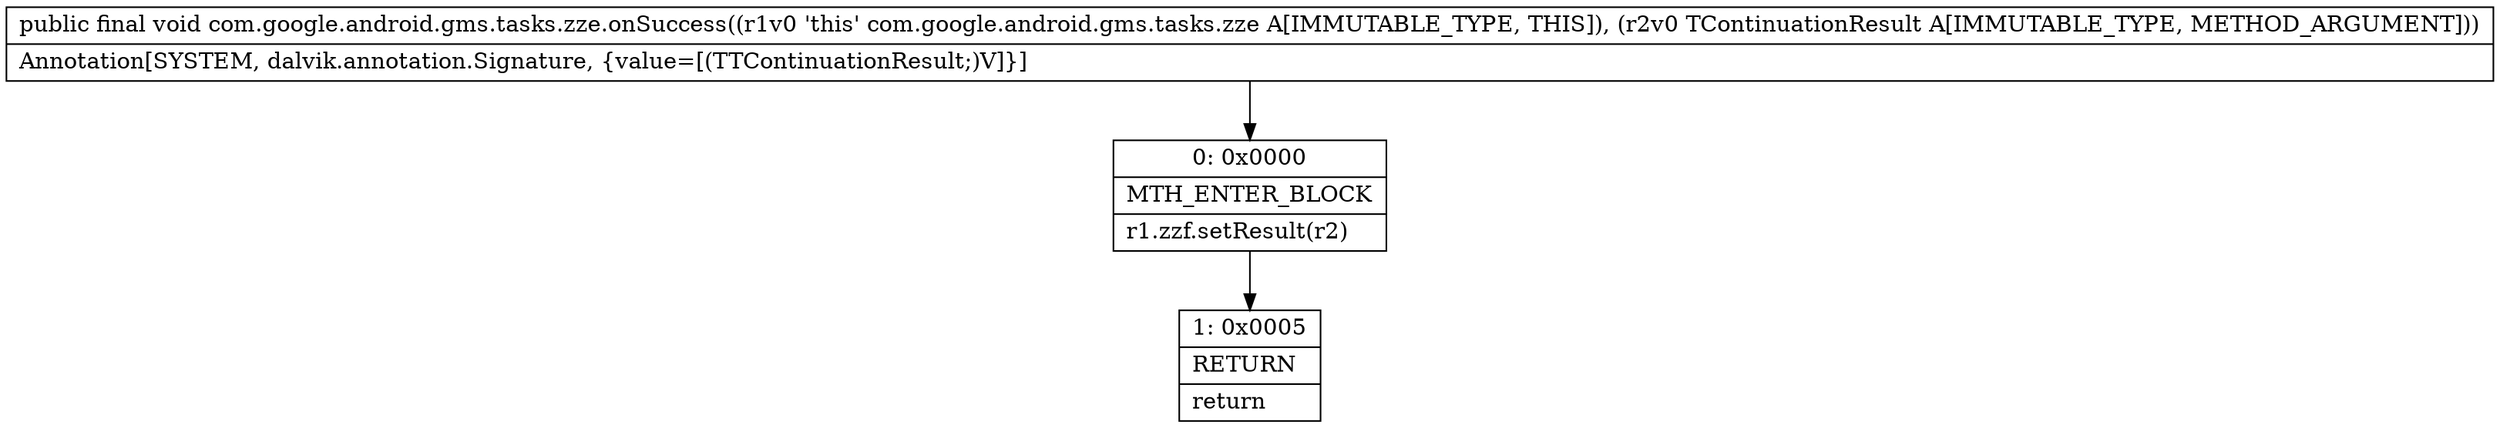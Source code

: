 digraph "CFG forcom.google.android.gms.tasks.zze.onSuccess(Ljava\/lang\/Object;)V" {
Node_0 [shape=record,label="{0\:\ 0x0000|MTH_ENTER_BLOCK\l|r1.zzf.setResult(r2)\l}"];
Node_1 [shape=record,label="{1\:\ 0x0005|RETURN\l|return\l}"];
MethodNode[shape=record,label="{public final void com.google.android.gms.tasks.zze.onSuccess((r1v0 'this' com.google.android.gms.tasks.zze A[IMMUTABLE_TYPE, THIS]), (r2v0 TContinuationResult A[IMMUTABLE_TYPE, METHOD_ARGUMENT]))  | Annotation[SYSTEM, dalvik.annotation.Signature, \{value=[(TTContinuationResult;)V]\}]\l}"];
MethodNode -> Node_0;
Node_0 -> Node_1;
}

